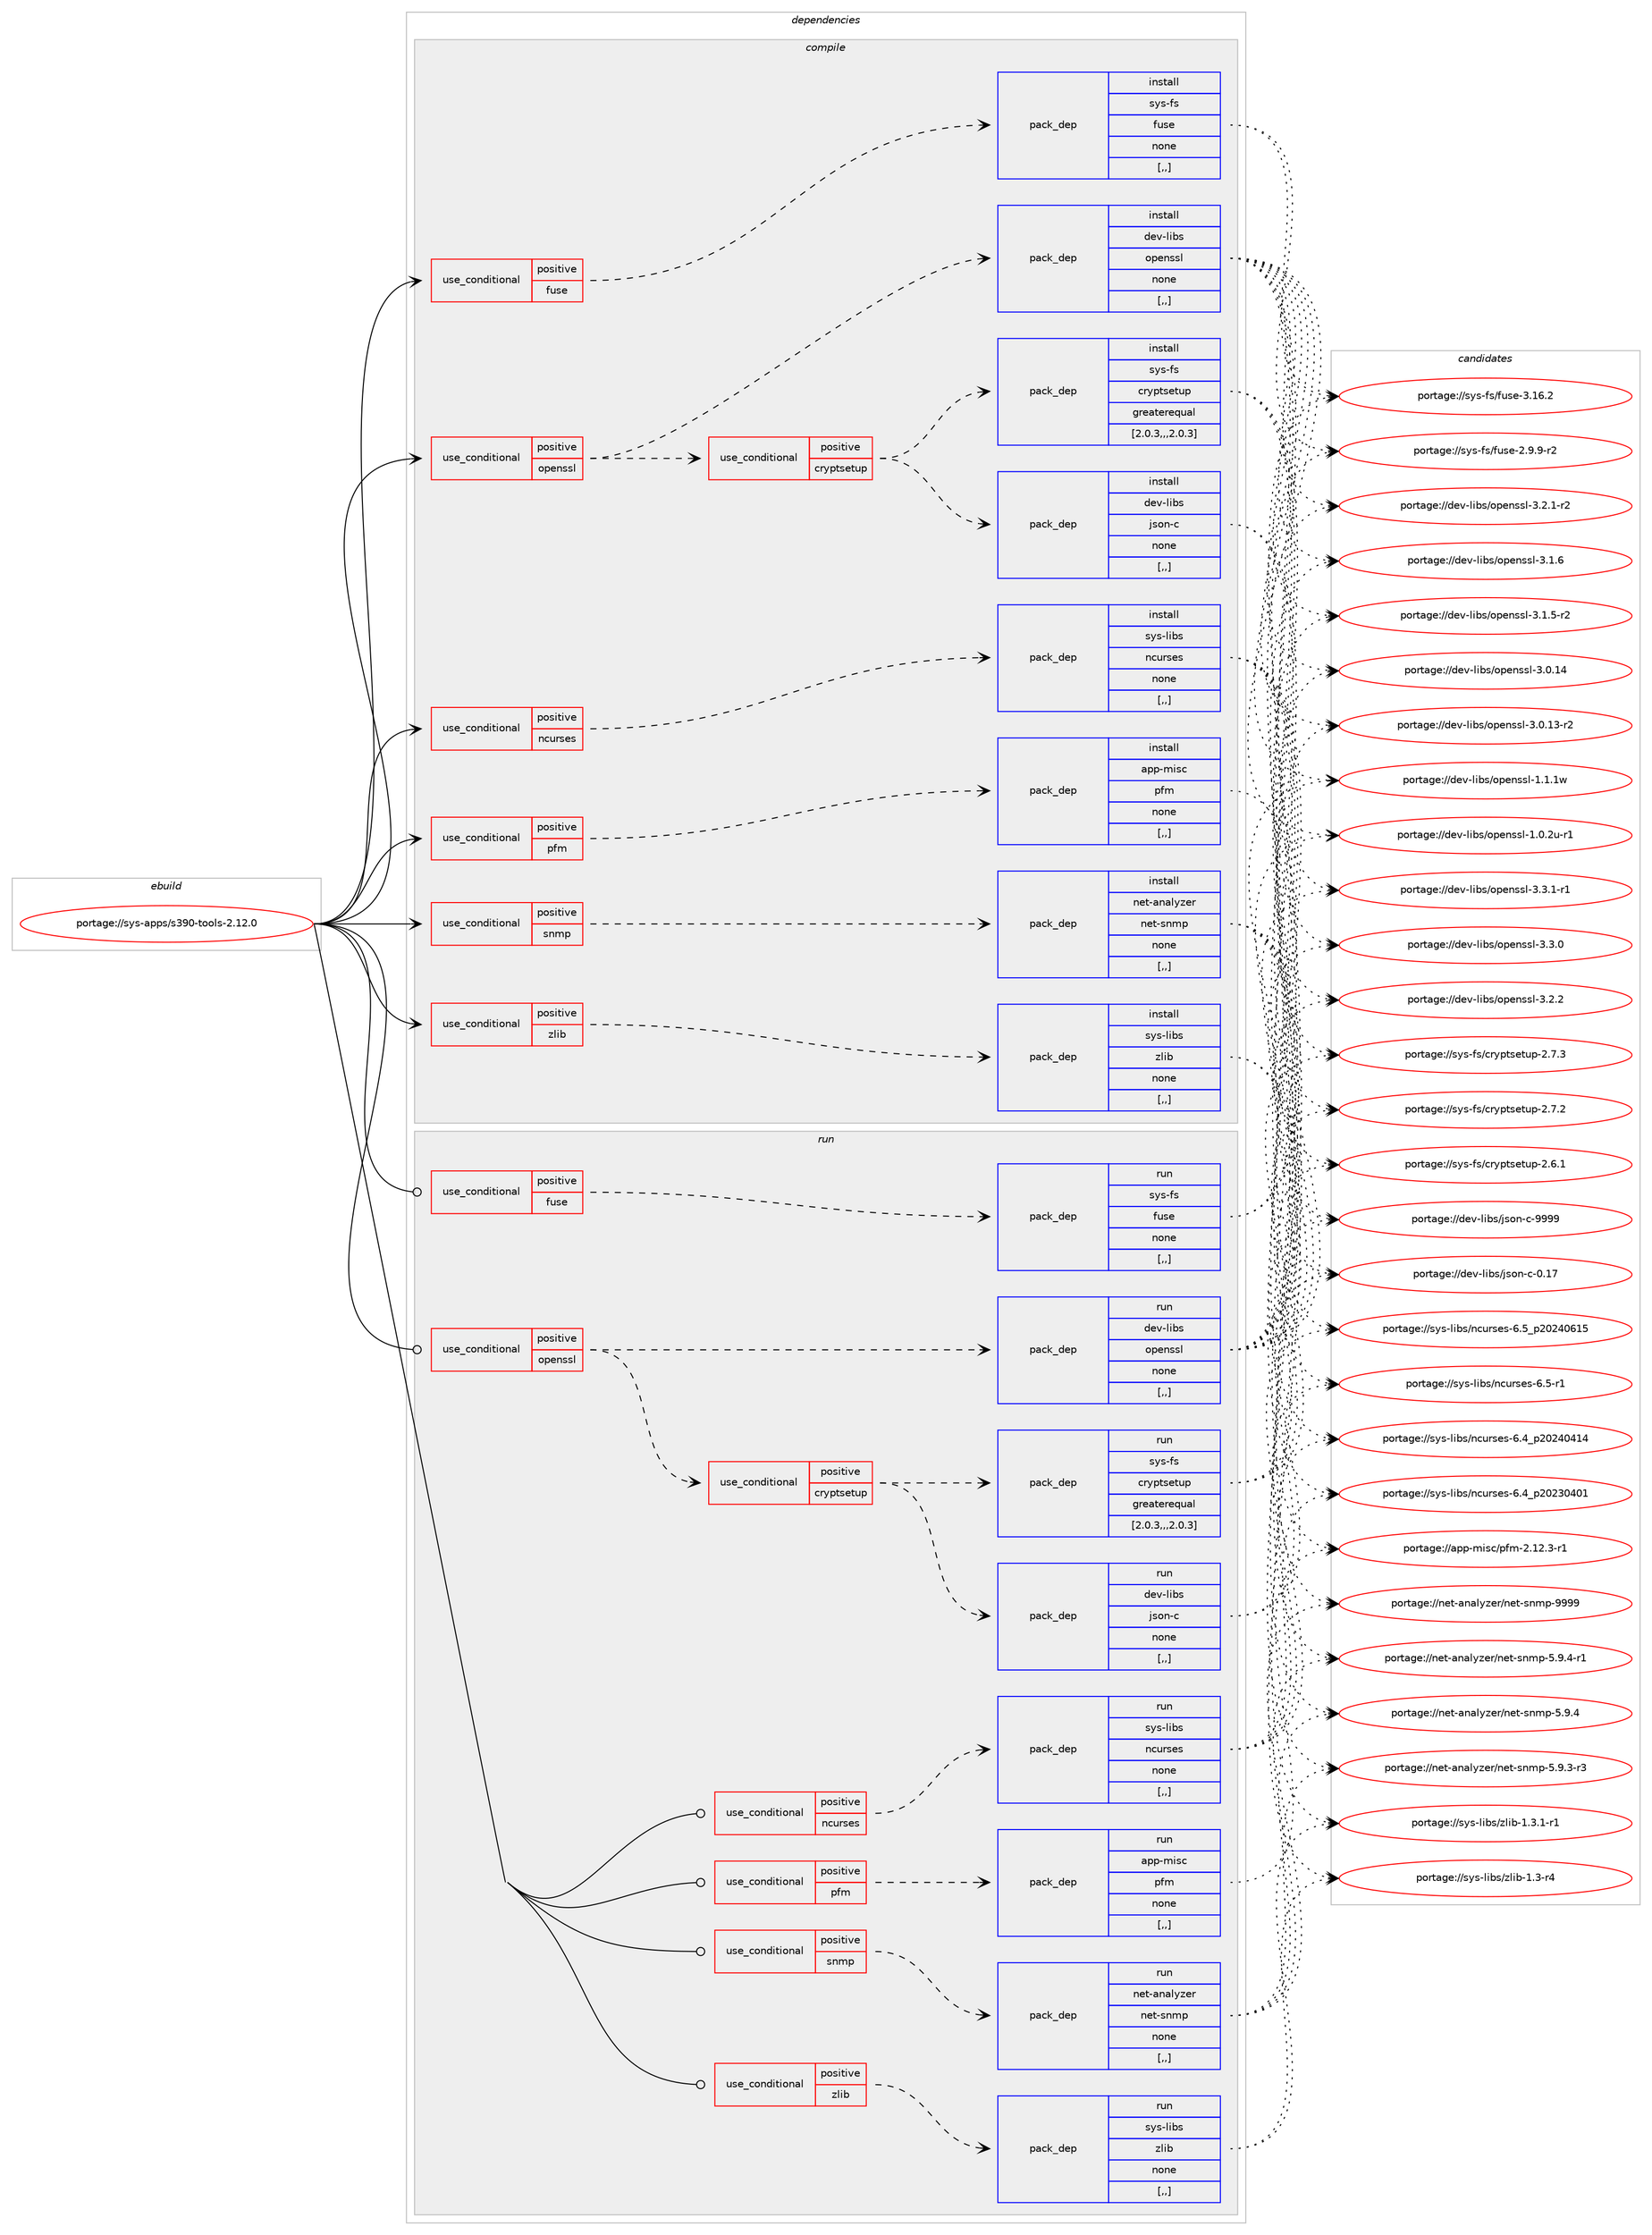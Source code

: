 digraph prolog {

# *************
# Graph options
# *************

newrank=true;
concentrate=true;
compound=true;
graph [rankdir=LR,fontname=Helvetica,fontsize=10,ranksep=1.5];#, ranksep=2.5, nodesep=0.2];
edge  [arrowhead=vee];
node  [fontname=Helvetica,fontsize=10];

# **********
# The ebuild
# **********

subgraph cluster_leftcol {
color=gray;
label=<<i>ebuild</i>>;
id [label="portage://sys-apps/s390-tools-2.12.0", color=red, width=4, href="../sys-apps/s390-tools-2.12.0.svg"];
}

# ****************
# The dependencies
# ****************

subgraph cluster_midcol {
color=gray;
label=<<i>dependencies</i>>;
subgraph cluster_compile {
fillcolor="#eeeeee";
style=filled;
label=<<i>compile</i>>;
subgraph cond111892 {
dependency422979 [label=<<TABLE BORDER="0" CELLBORDER="1" CELLSPACING="0" CELLPADDING="4"><TR><TD ROWSPAN="3" CELLPADDING="10">use_conditional</TD></TR><TR><TD>positive</TD></TR><TR><TD>fuse</TD></TR></TABLE>>, shape=none, color=red];
subgraph pack308164 {
dependency422980 [label=<<TABLE BORDER="0" CELLBORDER="1" CELLSPACING="0" CELLPADDING="4" WIDTH="220"><TR><TD ROWSPAN="6" CELLPADDING="30">pack_dep</TD></TR><TR><TD WIDTH="110">install</TD></TR><TR><TD>sys-fs</TD></TR><TR><TD>fuse</TD></TR><TR><TD>none</TD></TR><TR><TD>[,,]</TD></TR></TABLE>>, shape=none, color=blue];
}
dependency422979:e -> dependency422980:w [weight=20,style="dashed",arrowhead="vee"];
}
id:e -> dependency422979:w [weight=20,style="solid",arrowhead="vee"];
subgraph cond111893 {
dependency422981 [label=<<TABLE BORDER="0" CELLBORDER="1" CELLSPACING="0" CELLPADDING="4"><TR><TD ROWSPAN="3" CELLPADDING="10">use_conditional</TD></TR><TR><TD>positive</TD></TR><TR><TD>ncurses</TD></TR></TABLE>>, shape=none, color=red];
subgraph pack308165 {
dependency422982 [label=<<TABLE BORDER="0" CELLBORDER="1" CELLSPACING="0" CELLPADDING="4" WIDTH="220"><TR><TD ROWSPAN="6" CELLPADDING="30">pack_dep</TD></TR><TR><TD WIDTH="110">install</TD></TR><TR><TD>sys-libs</TD></TR><TR><TD>ncurses</TD></TR><TR><TD>none</TD></TR><TR><TD>[,,]</TD></TR></TABLE>>, shape=none, color=blue];
}
dependency422981:e -> dependency422982:w [weight=20,style="dashed",arrowhead="vee"];
}
id:e -> dependency422981:w [weight=20,style="solid",arrowhead="vee"];
subgraph cond111894 {
dependency422983 [label=<<TABLE BORDER="0" CELLBORDER="1" CELLSPACING="0" CELLPADDING="4"><TR><TD ROWSPAN="3" CELLPADDING="10">use_conditional</TD></TR><TR><TD>positive</TD></TR><TR><TD>openssl</TD></TR></TABLE>>, shape=none, color=red];
subgraph pack308166 {
dependency422984 [label=<<TABLE BORDER="0" CELLBORDER="1" CELLSPACING="0" CELLPADDING="4" WIDTH="220"><TR><TD ROWSPAN="6" CELLPADDING="30">pack_dep</TD></TR><TR><TD WIDTH="110">install</TD></TR><TR><TD>dev-libs</TD></TR><TR><TD>openssl</TD></TR><TR><TD>none</TD></TR><TR><TD>[,,]</TD></TR></TABLE>>, shape=none, color=blue];
}
dependency422983:e -> dependency422984:w [weight=20,style="dashed",arrowhead="vee"];
subgraph cond111895 {
dependency422985 [label=<<TABLE BORDER="0" CELLBORDER="1" CELLSPACING="0" CELLPADDING="4"><TR><TD ROWSPAN="3" CELLPADDING="10">use_conditional</TD></TR><TR><TD>positive</TD></TR><TR><TD>cryptsetup</TD></TR></TABLE>>, shape=none, color=red];
subgraph pack308167 {
dependency422986 [label=<<TABLE BORDER="0" CELLBORDER="1" CELLSPACING="0" CELLPADDING="4" WIDTH="220"><TR><TD ROWSPAN="6" CELLPADDING="30">pack_dep</TD></TR><TR><TD WIDTH="110">install</TD></TR><TR><TD>sys-fs</TD></TR><TR><TD>cryptsetup</TD></TR><TR><TD>greaterequal</TD></TR><TR><TD>[2.0.3,,,2.0.3]</TD></TR></TABLE>>, shape=none, color=blue];
}
dependency422985:e -> dependency422986:w [weight=20,style="dashed",arrowhead="vee"];
subgraph pack308168 {
dependency422987 [label=<<TABLE BORDER="0" CELLBORDER="1" CELLSPACING="0" CELLPADDING="4" WIDTH="220"><TR><TD ROWSPAN="6" CELLPADDING="30">pack_dep</TD></TR><TR><TD WIDTH="110">install</TD></TR><TR><TD>dev-libs</TD></TR><TR><TD>json-c</TD></TR><TR><TD>none</TD></TR><TR><TD>[,,]</TD></TR></TABLE>>, shape=none, color=blue];
}
dependency422985:e -> dependency422987:w [weight=20,style="dashed",arrowhead="vee"];
}
dependency422983:e -> dependency422985:w [weight=20,style="dashed",arrowhead="vee"];
}
id:e -> dependency422983:w [weight=20,style="solid",arrowhead="vee"];
subgraph cond111896 {
dependency422988 [label=<<TABLE BORDER="0" CELLBORDER="1" CELLSPACING="0" CELLPADDING="4"><TR><TD ROWSPAN="3" CELLPADDING="10">use_conditional</TD></TR><TR><TD>positive</TD></TR><TR><TD>pfm</TD></TR></TABLE>>, shape=none, color=red];
subgraph pack308169 {
dependency422989 [label=<<TABLE BORDER="0" CELLBORDER="1" CELLSPACING="0" CELLPADDING="4" WIDTH="220"><TR><TD ROWSPAN="6" CELLPADDING="30">pack_dep</TD></TR><TR><TD WIDTH="110">install</TD></TR><TR><TD>app-misc</TD></TR><TR><TD>pfm</TD></TR><TR><TD>none</TD></TR><TR><TD>[,,]</TD></TR></TABLE>>, shape=none, color=blue];
}
dependency422988:e -> dependency422989:w [weight=20,style="dashed",arrowhead="vee"];
}
id:e -> dependency422988:w [weight=20,style="solid",arrowhead="vee"];
subgraph cond111897 {
dependency422990 [label=<<TABLE BORDER="0" CELLBORDER="1" CELLSPACING="0" CELLPADDING="4"><TR><TD ROWSPAN="3" CELLPADDING="10">use_conditional</TD></TR><TR><TD>positive</TD></TR><TR><TD>snmp</TD></TR></TABLE>>, shape=none, color=red];
subgraph pack308170 {
dependency422991 [label=<<TABLE BORDER="0" CELLBORDER="1" CELLSPACING="0" CELLPADDING="4" WIDTH="220"><TR><TD ROWSPAN="6" CELLPADDING="30">pack_dep</TD></TR><TR><TD WIDTH="110">install</TD></TR><TR><TD>net-analyzer</TD></TR><TR><TD>net-snmp</TD></TR><TR><TD>none</TD></TR><TR><TD>[,,]</TD></TR></TABLE>>, shape=none, color=blue];
}
dependency422990:e -> dependency422991:w [weight=20,style="dashed",arrowhead="vee"];
}
id:e -> dependency422990:w [weight=20,style="solid",arrowhead="vee"];
subgraph cond111898 {
dependency422992 [label=<<TABLE BORDER="0" CELLBORDER="1" CELLSPACING="0" CELLPADDING="4"><TR><TD ROWSPAN="3" CELLPADDING="10">use_conditional</TD></TR><TR><TD>positive</TD></TR><TR><TD>zlib</TD></TR></TABLE>>, shape=none, color=red];
subgraph pack308171 {
dependency422993 [label=<<TABLE BORDER="0" CELLBORDER="1" CELLSPACING="0" CELLPADDING="4" WIDTH="220"><TR><TD ROWSPAN="6" CELLPADDING="30">pack_dep</TD></TR><TR><TD WIDTH="110">install</TD></TR><TR><TD>sys-libs</TD></TR><TR><TD>zlib</TD></TR><TR><TD>none</TD></TR><TR><TD>[,,]</TD></TR></TABLE>>, shape=none, color=blue];
}
dependency422992:e -> dependency422993:w [weight=20,style="dashed",arrowhead="vee"];
}
id:e -> dependency422992:w [weight=20,style="solid",arrowhead="vee"];
}
subgraph cluster_compileandrun {
fillcolor="#eeeeee";
style=filled;
label=<<i>compile and run</i>>;
}
subgraph cluster_run {
fillcolor="#eeeeee";
style=filled;
label=<<i>run</i>>;
subgraph cond111899 {
dependency422994 [label=<<TABLE BORDER="0" CELLBORDER="1" CELLSPACING="0" CELLPADDING="4"><TR><TD ROWSPAN="3" CELLPADDING="10">use_conditional</TD></TR><TR><TD>positive</TD></TR><TR><TD>fuse</TD></TR></TABLE>>, shape=none, color=red];
subgraph pack308172 {
dependency422995 [label=<<TABLE BORDER="0" CELLBORDER="1" CELLSPACING="0" CELLPADDING="4" WIDTH="220"><TR><TD ROWSPAN="6" CELLPADDING="30">pack_dep</TD></TR><TR><TD WIDTH="110">run</TD></TR><TR><TD>sys-fs</TD></TR><TR><TD>fuse</TD></TR><TR><TD>none</TD></TR><TR><TD>[,,]</TD></TR></TABLE>>, shape=none, color=blue];
}
dependency422994:e -> dependency422995:w [weight=20,style="dashed",arrowhead="vee"];
}
id:e -> dependency422994:w [weight=20,style="solid",arrowhead="odot"];
subgraph cond111900 {
dependency422996 [label=<<TABLE BORDER="0" CELLBORDER="1" CELLSPACING="0" CELLPADDING="4"><TR><TD ROWSPAN="3" CELLPADDING="10">use_conditional</TD></TR><TR><TD>positive</TD></TR><TR><TD>ncurses</TD></TR></TABLE>>, shape=none, color=red];
subgraph pack308173 {
dependency422997 [label=<<TABLE BORDER="0" CELLBORDER="1" CELLSPACING="0" CELLPADDING="4" WIDTH="220"><TR><TD ROWSPAN="6" CELLPADDING="30">pack_dep</TD></TR><TR><TD WIDTH="110">run</TD></TR><TR><TD>sys-libs</TD></TR><TR><TD>ncurses</TD></TR><TR><TD>none</TD></TR><TR><TD>[,,]</TD></TR></TABLE>>, shape=none, color=blue];
}
dependency422996:e -> dependency422997:w [weight=20,style="dashed",arrowhead="vee"];
}
id:e -> dependency422996:w [weight=20,style="solid",arrowhead="odot"];
subgraph cond111901 {
dependency422998 [label=<<TABLE BORDER="0" CELLBORDER="1" CELLSPACING="0" CELLPADDING="4"><TR><TD ROWSPAN="3" CELLPADDING="10">use_conditional</TD></TR><TR><TD>positive</TD></TR><TR><TD>openssl</TD></TR></TABLE>>, shape=none, color=red];
subgraph pack308174 {
dependency422999 [label=<<TABLE BORDER="0" CELLBORDER="1" CELLSPACING="0" CELLPADDING="4" WIDTH="220"><TR><TD ROWSPAN="6" CELLPADDING="30">pack_dep</TD></TR><TR><TD WIDTH="110">run</TD></TR><TR><TD>dev-libs</TD></TR><TR><TD>openssl</TD></TR><TR><TD>none</TD></TR><TR><TD>[,,]</TD></TR></TABLE>>, shape=none, color=blue];
}
dependency422998:e -> dependency422999:w [weight=20,style="dashed",arrowhead="vee"];
subgraph cond111902 {
dependency423000 [label=<<TABLE BORDER="0" CELLBORDER="1" CELLSPACING="0" CELLPADDING="4"><TR><TD ROWSPAN="3" CELLPADDING="10">use_conditional</TD></TR><TR><TD>positive</TD></TR><TR><TD>cryptsetup</TD></TR></TABLE>>, shape=none, color=red];
subgraph pack308175 {
dependency423001 [label=<<TABLE BORDER="0" CELLBORDER="1" CELLSPACING="0" CELLPADDING="4" WIDTH="220"><TR><TD ROWSPAN="6" CELLPADDING="30">pack_dep</TD></TR><TR><TD WIDTH="110">run</TD></TR><TR><TD>sys-fs</TD></TR><TR><TD>cryptsetup</TD></TR><TR><TD>greaterequal</TD></TR><TR><TD>[2.0.3,,,2.0.3]</TD></TR></TABLE>>, shape=none, color=blue];
}
dependency423000:e -> dependency423001:w [weight=20,style="dashed",arrowhead="vee"];
subgraph pack308176 {
dependency423002 [label=<<TABLE BORDER="0" CELLBORDER="1" CELLSPACING="0" CELLPADDING="4" WIDTH="220"><TR><TD ROWSPAN="6" CELLPADDING="30">pack_dep</TD></TR><TR><TD WIDTH="110">run</TD></TR><TR><TD>dev-libs</TD></TR><TR><TD>json-c</TD></TR><TR><TD>none</TD></TR><TR><TD>[,,]</TD></TR></TABLE>>, shape=none, color=blue];
}
dependency423000:e -> dependency423002:w [weight=20,style="dashed",arrowhead="vee"];
}
dependency422998:e -> dependency423000:w [weight=20,style="dashed",arrowhead="vee"];
}
id:e -> dependency422998:w [weight=20,style="solid",arrowhead="odot"];
subgraph cond111903 {
dependency423003 [label=<<TABLE BORDER="0" CELLBORDER="1" CELLSPACING="0" CELLPADDING="4"><TR><TD ROWSPAN="3" CELLPADDING="10">use_conditional</TD></TR><TR><TD>positive</TD></TR><TR><TD>pfm</TD></TR></TABLE>>, shape=none, color=red];
subgraph pack308177 {
dependency423004 [label=<<TABLE BORDER="0" CELLBORDER="1" CELLSPACING="0" CELLPADDING="4" WIDTH="220"><TR><TD ROWSPAN="6" CELLPADDING="30">pack_dep</TD></TR><TR><TD WIDTH="110">run</TD></TR><TR><TD>app-misc</TD></TR><TR><TD>pfm</TD></TR><TR><TD>none</TD></TR><TR><TD>[,,]</TD></TR></TABLE>>, shape=none, color=blue];
}
dependency423003:e -> dependency423004:w [weight=20,style="dashed",arrowhead="vee"];
}
id:e -> dependency423003:w [weight=20,style="solid",arrowhead="odot"];
subgraph cond111904 {
dependency423005 [label=<<TABLE BORDER="0" CELLBORDER="1" CELLSPACING="0" CELLPADDING="4"><TR><TD ROWSPAN="3" CELLPADDING="10">use_conditional</TD></TR><TR><TD>positive</TD></TR><TR><TD>snmp</TD></TR></TABLE>>, shape=none, color=red];
subgraph pack308178 {
dependency423006 [label=<<TABLE BORDER="0" CELLBORDER="1" CELLSPACING="0" CELLPADDING="4" WIDTH="220"><TR><TD ROWSPAN="6" CELLPADDING="30">pack_dep</TD></TR><TR><TD WIDTH="110">run</TD></TR><TR><TD>net-analyzer</TD></TR><TR><TD>net-snmp</TD></TR><TR><TD>none</TD></TR><TR><TD>[,,]</TD></TR></TABLE>>, shape=none, color=blue];
}
dependency423005:e -> dependency423006:w [weight=20,style="dashed",arrowhead="vee"];
}
id:e -> dependency423005:w [weight=20,style="solid",arrowhead="odot"];
subgraph cond111905 {
dependency423007 [label=<<TABLE BORDER="0" CELLBORDER="1" CELLSPACING="0" CELLPADDING="4"><TR><TD ROWSPAN="3" CELLPADDING="10">use_conditional</TD></TR><TR><TD>positive</TD></TR><TR><TD>zlib</TD></TR></TABLE>>, shape=none, color=red];
subgraph pack308179 {
dependency423008 [label=<<TABLE BORDER="0" CELLBORDER="1" CELLSPACING="0" CELLPADDING="4" WIDTH="220"><TR><TD ROWSPAN="6" CELLPADDING="30">pack_dep</TD></TR><TR><TD WIDTH="110">run</TD></TR><TR><TD>sys-libs</TD></TR><TR><TD>zlib</TD></TR><TR><TD>none</TD></TR><TR><TD>[,,]</TD></TR></TABLE>>, shape=none, color=blue];
}
dependency423007:e -> dependency423008:w [weight=20,style="dashed",arrowhead="vee"];
}
id:e -> dependency423007:w [weight=20,style="solid",arrowhead="odot"];
}
}

# **************
# The candidates
# **************

subgraph cluster_choices {
rank=same;
color=gray;
label=<<i>candidates</i>>;

subgraph choice308164 {
color=black;
nodesep=1;
choice115121115451021154710211711510145514649544650 [label="portage://sys-fs/fuse-3.16.2", color=red, width=4,href="../sys-fs/fuse-3.16.2.svg"];
choice11512111545102115471021171151014550465746574511450 [label="portage://sys-fs/fuse-2.9.9-r2", color=red, width=4,href="../sys-fs/fuse-2.9.9-r2.svg"];
dependency422980:e -> choice115121115451021154710211711510145514649544650:w [style=dotted,weight="100"];
dependency422980:e -> choice11512111545102115471021171151014550465746574511450:w [style=dotted,weight="100"];
}
subgraph choice308165 {
color=black;
nodesep=1;
choice1151211154510810598115471109911711411510111545544653951125048505248544953 [label="portage://sys-libs/ncurses-6.5_p20240615", color=red, width=4,href="../sys-libs/ncurses-6.5_p20240615.svg"];
choice11512111545108105981154711099117114115101115455446534511449 [label="portage://sys-libs/ncurses-6.5-r1", color=red, width=4,href="../sys-libs/ncurses-6.5-r1.svg"];
choice1151211154510810598115471109911711411510111545544652951125048505248524952 [label="portage://sys-libs/ncurses-6.4_p20240414", color=red, width=4,href="../sys-libs/ncurses-6.4_p20240414.svg"];
choice1151211154510810598115471109911711411510111545544652951125048505148524849 [label="portage://sys-libs/ncurses-6.4_p20230401", color=red, width=4,href="../sys-libs/ncurses-6.4_p20230401.svg"];
dependency422982:e -> choice1151211154510810598115471109911711411510111545544653951125048505248544953:w [style=dotted,weight="100"];
dependency422982:e -> choice11512111545108105981154711099117114115101115455446534511449:w [style=dotted,weight="100"];
dependency422982:e -> choice1151211154510810598115471109911711411510111545544652951125048505248524952:w [style=dotted,weight="100"];
dependency422982:e -> choice1151211154510810598115471109911711411510111545544652951125048505148524849:w [style=dotted,weight="100"];
}
subgraph choice308166 {
color=black;
nodesep=1;
choice1001011184510810598115471111121011101151151084551465146494511449 [label="portage://dev-libs/openssl-3.3.1-r1", color=red, width=4,href="../dev-libs/openssl-3.3.1-r1.svg"];
choice100101118451081059811547111112101110115115108455146514648 [label="portage://dev-libs/openssl-3.3.0", color=red, width=4,href="../dev-libs/openssl-3.3.0.svg"];
choice100101118451081059811547111112101110115115108455146504650 [label="portage://dev-libs/openssl-3.2.2", color=red, width=4,href="../dev-libs/openssl-3.2.2.svg"];
choice1001011184510810598115471111121011101151151084551465046494511450 [label="portage://dev-libs/openssl-3.2.1-r2", color=red, width=4,href="../dev-libs/openssl-3.2.1-r2.svg"];
choice100101118451081059811547111112101110115115108455146494654 [label="portage://dev-libs/openssl-3.1.6", color=red, width=4,href="../dev-libs/openssl-3.1.6.svg"];
choice1001011184510810598115471111121011101151151084551464946534511450 [label="portage://dev-libs/openssl-3.1.5-r2", color=red, width=4,href="../dev-libs/openssl-3.1.5-r2.svg"];
choice10010111845108105981154711111210111011511510845514648464952 [label="portage://dev-libs/openssl-3.0.14", color=red, width=4,href="../dev-libs/openssl-3.0.14.svg"];
choice100101118451081059811547111112101110115115108455146484649514511450 [label="portage://dev-libs/openssl-3.0.13-r2", color=red, width=4,href="../dev-libs/openssl-3.0.13-r2.svg"];
choice100101118451081059811547111112101110115115108454946494649119 [label="portage://dev-libs/openssl-1.1.1w", color=red, width=4,href="../dev-libs/openssl-1.1.1w.svg"];
choice1001011184510810598115471111121011101151151084549464846501174511449 [label="portage://dev-libs/openssl-1.0.2u-r1", color=red, width=4,href="../dev-libs/openssl-1.0.2u-r1.svg"];
dependency422984:e -> choice1001011184510810598115471111121011101151151084551465146494511449:w [style=dotted,weight="100"];
dependency422984:e -> choice100101118451081059811547111112101110115115108455146514648:w [style=dotted,weight="100"];
dependency422984:e -> choice100101118451081059811547111112101110115115108455146504650:w [style=dotted,weight="100"];
dependency422984:e -> choice1001011184510810598115471111121011101151151084551465046494511450:w [style=dotted,weight="100"];
dependency422984:e -> choice100101118451081059811547111112101110115115108455146494654:w [style=dotted,weight="100"];
dependency422984:e -> choice1001011184510810598115471111121011101151151084551464946534511450:w [style=dotted,weight="100"];
dependency422984:e -> choice10010111845108105981154711111210111011511510845514648464952:w [style=dotted,weight="100"];
dependency422984:e -> choice100101118451081059811547111112101110115115108455146484649514511450:w [style=dotted,weight="100"];
dependency422984:e -> choice100101118451081059811547111112101110115115108454946494649119:w [style=dotted,weight="100"];
dependency422984:e -> choice1001011184510810598115471111121011101151151084549464846501174511449:w [style=dotted,weight="100"];
}
subgraph choice308167 {
color=black;
nodesep=1;
choice115121115451021154799114121112116115101116117112455046554651 [label="portage://sys-fs/cryptsetup-2.7.3", color=red, width=4,href="../sys-fs/cryptsetup-2.7.3.svg"];
choice115121115451021154799114121112116115101116117112455046554650 [label="portage://sys-fs/cryptsetup-2.7.2", color=red, width=4,href="../sys-fs/cryptsetup-2.7.2.svg"];
choice115121115451021154799114121112116115101116117112455046544649 [label="portage://sys-fs/cryptsetup-2.6.1", color=red, width=4,href="../sys-fs/cryptsetup-2.6.1.svg"];
dependency422986:e -> choice115121115451021154799114121112116115101116117112455046554651:w [style=dotted,weight="100"];
dependency422986:e -> choice115121115451021154799114121112116115101116117112455046554650:w [style=dotted,weight="100"];
dependency422986:e -> choice115121115451021154799114121112116115101116117112455046544649:w [style=dotted,weight="100"];
}
subgraph choice308168 {
color=black;
nodesep=1;
choice10010111845108105981154710611511111045994557575757 [label="portage://dev-libs/json-c-9999", color=red, width=4,href="../dev-libs/json-c-9999.svg"];
choice10010111845108105981154710611511111045994548464955 [label="portage://dev-libs/json-c-0.17", color=red, width=4,href="../dev-libs/json-c-0.17.svg"];
dependency422987:e -> choice10010111845108105981154710611511111045994557575757:w [style=dotted,weight="100"];
dependency422987:e -> choice10010111845108105981154710611511111045994548464955:w [style=dotted,weight="100"];
}
subgraph choice308169 {
color=black;
nodesep=1;
choice97112112451091051159947112102109455046495046514511449 [label="portage://app-misc/pfm-2.12.3-r1", color=red, width=4,href="../app-misc/pfm-2.12.3-r1.svg"];
dependency422989:e -> choice97112112451091051159947112102109455046495046514511449:w [style=dotted,weight="100"];
}
subgraph choice308170 {
color=black;
nodesep=1;
choice11010111645971109710812112210111447110101116451151101091124557575757 [label="portage://net-analyzer/net-snmp-9999", color=red, width=4,href="../net-analyzer/net-snmp-9999.svg"];
choice11010111645971109710812112210111447110101116451151101091124553465746524511449 [label="portage://net-analyzer/net-snmp-5.9.4-r1", color=red, width=4,href="../net-analyzer/net-snmp-5.9.4-r1.svg"];
choice1101011164597110971081211221011144711010111645115110109112455346574652 [label="portage://net-analyzer/net-snmp-5.9.4", color=red, width=4,href="../net-analyzer/net-snmp-5.9.4.svg"];
choice11010111645971109710812112210111447110101116451151101091124553465746514511451 [label="portage://net-analyzer/net-snmp-5.9.3-r3", color=red, width=4,href="../net-analyzer/net-snmp-5.9.3-r3.svg"];
dependency422991:e -> choice11010111645971109710812112210111447110101116451151101091124557575757:w [style=dotted,weight="100"];
dependency422991:e -> choice11010111645971109710812112210111447110101116451151101091124553465746524511449:w [style=dotted,weight="100"];
dependency422991:e -> choice1101011164597110971081211221011144711010111645115110109112455346574652:w [style=dotted,weight="100"];
dependency422991:e -> choice11010111645971109710812112210111447110101116451151101091124553465746514511451:w [style=dotted,weight="100"];
}
subgraph choice308171 {
color=black;
nodesep=1;
choice115121115451081059811547122108105984549465146494511449 [label="portage://sys-libs/zlib-1.3.1-r1", color=red, width=4,href="../sys-libs/zlib-1.3.1-r1.svg"];
choice11512111545108105981154712210810598454946514511452 [label="portage://sys-libs/zlib-1.3-r4", color=red, width=4,href="../sys-libs/zlib-1.3-r4.svg"];
dependency422993:e -> choice115121115451081059811547122108105984549465146494511449:w [style=dotted,weight="100"];
dependency422993:e -> choice11512111545108105981154712210810598454946514511452:w [style=dotted,weight="100"];
}
subgraph choice308172 {
color=black;
nodesep=1;
choice115121115451021154710211711510145514649544650 [label="portage://sys-fs/fuse-3.16.2", color=red, width=4,href="../sys-fs/fuse-3.16.2.svg"];
choice11512111545102115471021171151014550465746574511450 [label="portage://sys-fs/fuse-2.9.9-r2", color=red, width=4,href="../sys-fs/fuse-2.9.9-r2.svg"];
dependency422995:e -> choice115121115451021154710211711510145514649544650:w [style=dotted,weight="100"];
dependency422995:e -> choice11512111545102115471021171151014550465746574511450:w [style=dotted,weight="100"];
}
subgraph choice308173 {
color=black;
nodesep=1;
choice1151211154510810598115471109911711411510111545544653951125048505248544953 [label="portage://sys-libs/ncurses-6.5_p20240615", color=red, width=4,href="../sys-libs/ncurses-6.5_p20240615.svg"];
choice11512111545108105981154711099117114115101115455446534511449 [label="portage://sys-libs/ncurses-6.5-r1", color=red, width=4,href="../sys-libs/ncurses-6.5-r1.svg"];
choice1151211154510810598115471109911711411510111545544652951125048505248524952 [label="portage://sys-libs/ncurses-6.4_p20240414", color=red, width=4,href="../sys-libs/ncurses-6.4_p20240414.svg"];
choice1151211154510810598115471109911711411510111545544652951125048505148524849 [label="portage://sys-libs/ncurses-6.4_p20230401", color=red, width=4,href="../sys-libs/ncurses-6.4_p20230401.svg"];
dependency422997:e -> choice1151211154510810598115471109911711411510111545544653951125048505248544953:w [style=dotted,weight="100"];
dependency422997:e -> choice11512111545108105981154711099117114115101115455446534511449:w [style=dotted,weight="100"];
dependency422997:e -> choice1151211154510810598115471109911711411510111545544652951125048505248524952:w [style=dotted,weight="100"];
dependency422997:e -> choice1151211154510810598115471109911711411510111545544652951125048505148524849:w [style=dotted,weight="100"];
}
subgraph choice308174 {
color=black;
nodesep=1;
choice1001011184510810598115471111121011101151151084551465146494511449 [label="portage://dev-libs/openssl-3.3.1-r1", color=red, width=4,href="../dev-libs/openssl-3.3.1-r1.svg"];
choice100101118451081059811547111112101110115115108455146514648 [label="portage://dev-libs/openssl-3.3.0", color=red, width=4,href="../dev-libs/openssl-3.3.0.svg"];
choice100101118451081059811547111112101110115115108455146504650 [label="portage://dev-libs/openssl-3.2.2", color=red, width=4,href="../dev-libs/openssl-3.2.2.svg"];
choice1001011184510810598115471111121011101151151084551465046494511450 [label="portage://dev-libs/openssl-3.2.1-r2", color=red, width=4,href="../dev-libs/openssl-3.2.1-r2.svg"];
choice100101118451081059811547111112101110115115108455146494654 [label="portage://dev-libs/openssl-3.1.6", color=red, width=4,href="../dev-libs/openssl-3.1.6.svg"];
choice1001011184510810598115471111121011101151151084551464946534511450 [label="portage://dev-libs/openssl-3.1.5-r2", color=red, width=4,href="../dev-libs/openssl-3.1.5-r2.svg"];
choice10010111845108105981154711111210111011511510845514648464952 [label="portage://dev-libs/openssl-3.0.14", color=red, width=4,href="../dev-libs/openssl-3.0.14.svg"];
choice100101118451081059811547111112101110115115108455146484649514511450 [label="portage://dev-libs/openssl-3.0.13-r2", color=red, width=4,href="../dev-libs/openssl-3.0.13-r2.svg"];
choice100101118451081059811547111112101110115115108454946494649119 [label="portage://dev-libs/openssl-1.1.1w", color=red, width=4,href="../dev-libs/openssl-1.1.1w.svg"];
choice1001011184510810598115471111121011101151151084549464846501174511449 [label="portage://dev-libs/openssl-1.0.2u-r1", color=red, width=4,href="../dev-libs/openssl-1.0.2u-r1.svg"];
dependency422999:e -> choice1001011184510810598115471111121011101151151084551465146494511449:w [style=dotted,weight="100"];
dependency422999:e -> choice100101118451081059811547111112101110115115108455146514648:w [style=dotted,weight="100"];
dependency422999:e -> choice100101118451081059811547111112101110115115108455146504650:w [style=dotted,weight="100"];
dependency422999:e -> choice1001011184510810598115471111121011101151151084551465046494511450:w [style=dotted,weight="100"];
dependency422999:e -> choice100101118451081059811547111112101110115115108455146494654:w [style=dotted,weight="100"];
dependency422999:e -> choice1001011184510810598115471111121011101151151084551464946534511450:w [style=dotted,weight="100"];
dependency422999:e -> choice10010111845108105981154711111210111011511510845514648464952:w [style=dotted,weight="100"];
dependency422999:e -> choice100101118451081059811547111112101110115115108455146484649514511450:w [style=dotted,weight="100"];
dependency422999:e -> choice100101118451081059811547111112101110115115108454946494649119:w [style=dotted,weight="100"];
dependency422999:e -> choice1001011184510810598115471111121011101151151084549464846501174511449:w [style=dotted,weight="100"];
}
subgraph choice308175 {
color=black;
nodesep=1;
choice115121115451021154799114121112116115101116117112455046554651 [label="portage://sys-fs/cryptsetup-2.7.3", color=red, width=4,href="../sys-fs/cryptsetup-2.7.3.svg"];
choice115121115451021154799114121112116115101116117112455046554650 [label="portage://sys-fs/cryptsetup-2.7.2", color=red, width=4,href="../sys-fs/cryptsetup-2.7.2.svg"];
choice115121115451021154799114121112116115101116117112455046544649 [label="portage://sys-fs/cryptsetup-2.6.1", color=red, width=4,href="../sys-fs/cryptsetup-2.6.1.svg"];
dependency423001:e -> choice115121115451021154799114121112116115101116117112455046554651:w [style=dotted,weight="100"];
dependency423001:e -> choice115121115451021154799114121112116115101116117112455046554650:w [style=dotted,weight="100"];
dependency423001:e -> choice115121115451021154799114121112116115101116117112455046544649:w [style=dotted,weight="100"];
}
subgraph choice308176 {
color=black;
nodesep=1;
choice10010111845108105981154710611511111045994557575757 [label="portage://dev-libs/json-c-9999", color=red, width=4,href="../dev-libs/json-c-9999.svg"];
choice10010111845108105981154710611511111045994548464955 [label="portage://dev-libs/json-c-0.17", color=red, width=4,href="../dev-libs/json-c-0.17.svg"];
dependency423002:e -> choice10010111845108105981154710611511111045994557575757:w [style=dotted,weight="100"];
dependency423002:e -> choice10010111845108105981154710611511111045994548464955:w [style=dotted,weight="100"];
}
subgraph choice308177 {
color=black;
nodesep=1;
choice97112112451091051159947112102109455046495046514511449 [label="portage://app-misc/pfm-2.12.3-r1", color=red, width=4,href="../app-misc/pfm-2.12.3-r1.svg"];
dependency423004:e -> choice97112112451091051159947112102109455046495046514511449:w [style=dotted,weight="100"];
}
subgraph choice308178 {
color=black;
nodesep=1;
choice11010111645971109710812112210111447110101116451151101091124557575757 [label="portage://net-analyzer/net-snmp-9999", color=red, width=4,href="../net-analyzer/net-snmp-9999.svg"];
choice11010111645971109710812112210111447110101116451151101091124553465746524511449 [label="portage://net-analyzer/net-snmp-5.9.4-r1", color=red, width=4,href="../net-analyzer/net-snmp-5.9.4-r1.svg"];
choice1101011164597110971081211221011144711010111645115110109112455346574652 [label="portage://net-analyzer/net-snmp-5.9.4", color=red, width=4,href="../net-analyzer/net-snmp-5.9.4.svg"];
choice11010111645971109710812112210111447110101116451151101091124553465746514511451 [label="portage://net-analyzer/net-snmp-5.9.3-r3", color=red, width=4,href="../net-analyzer/net-snmp-5.9.3-r3.svg"];
dependency423006:e -> choice11010111645971109710812112210111447110101116451151101091124557575757:w [style=dotted,weight="100"];
dependency423006:e -> choice11010111645971109710812112210111447110101116451151101091124553465746524511449:w [style=dotted,weight="100"];
dependency423006:e -> choice1101011164597110971081211221011144711010111645115110109112455346574652:w [style=dotted,weight="100"];
dependency423006:e -> choice11010111645971109710812112210111447110101116451151101091124553465746514511451:w [style=dotted,weight="100"];
}
subgraph choice308179 {
color=black;
nodesep=1;
choice115121115451081059811547122108105984549465146494511449 [label="portage://sys-libs/zlib-1.3.1-r1", color=red, width=4,href="../sys-libs/zlib-1.3.1-r1.svg"];
choice11512111545108105981154712210810598454946514511452 [label="portage://sys-libs/zlib-1.3-r4", color=red, width=4,href="../sys-libs/zlib-1.3-r4.svg"];
dependency423008:e -> choice115121115451081059811547122108105984549465146494511449:w [style=dotted,weight="100"];
dependency423008:e -> choice11512111545108105981154712210810598454946514511452:w [style=dotted,weight="100"];
}
}

}
